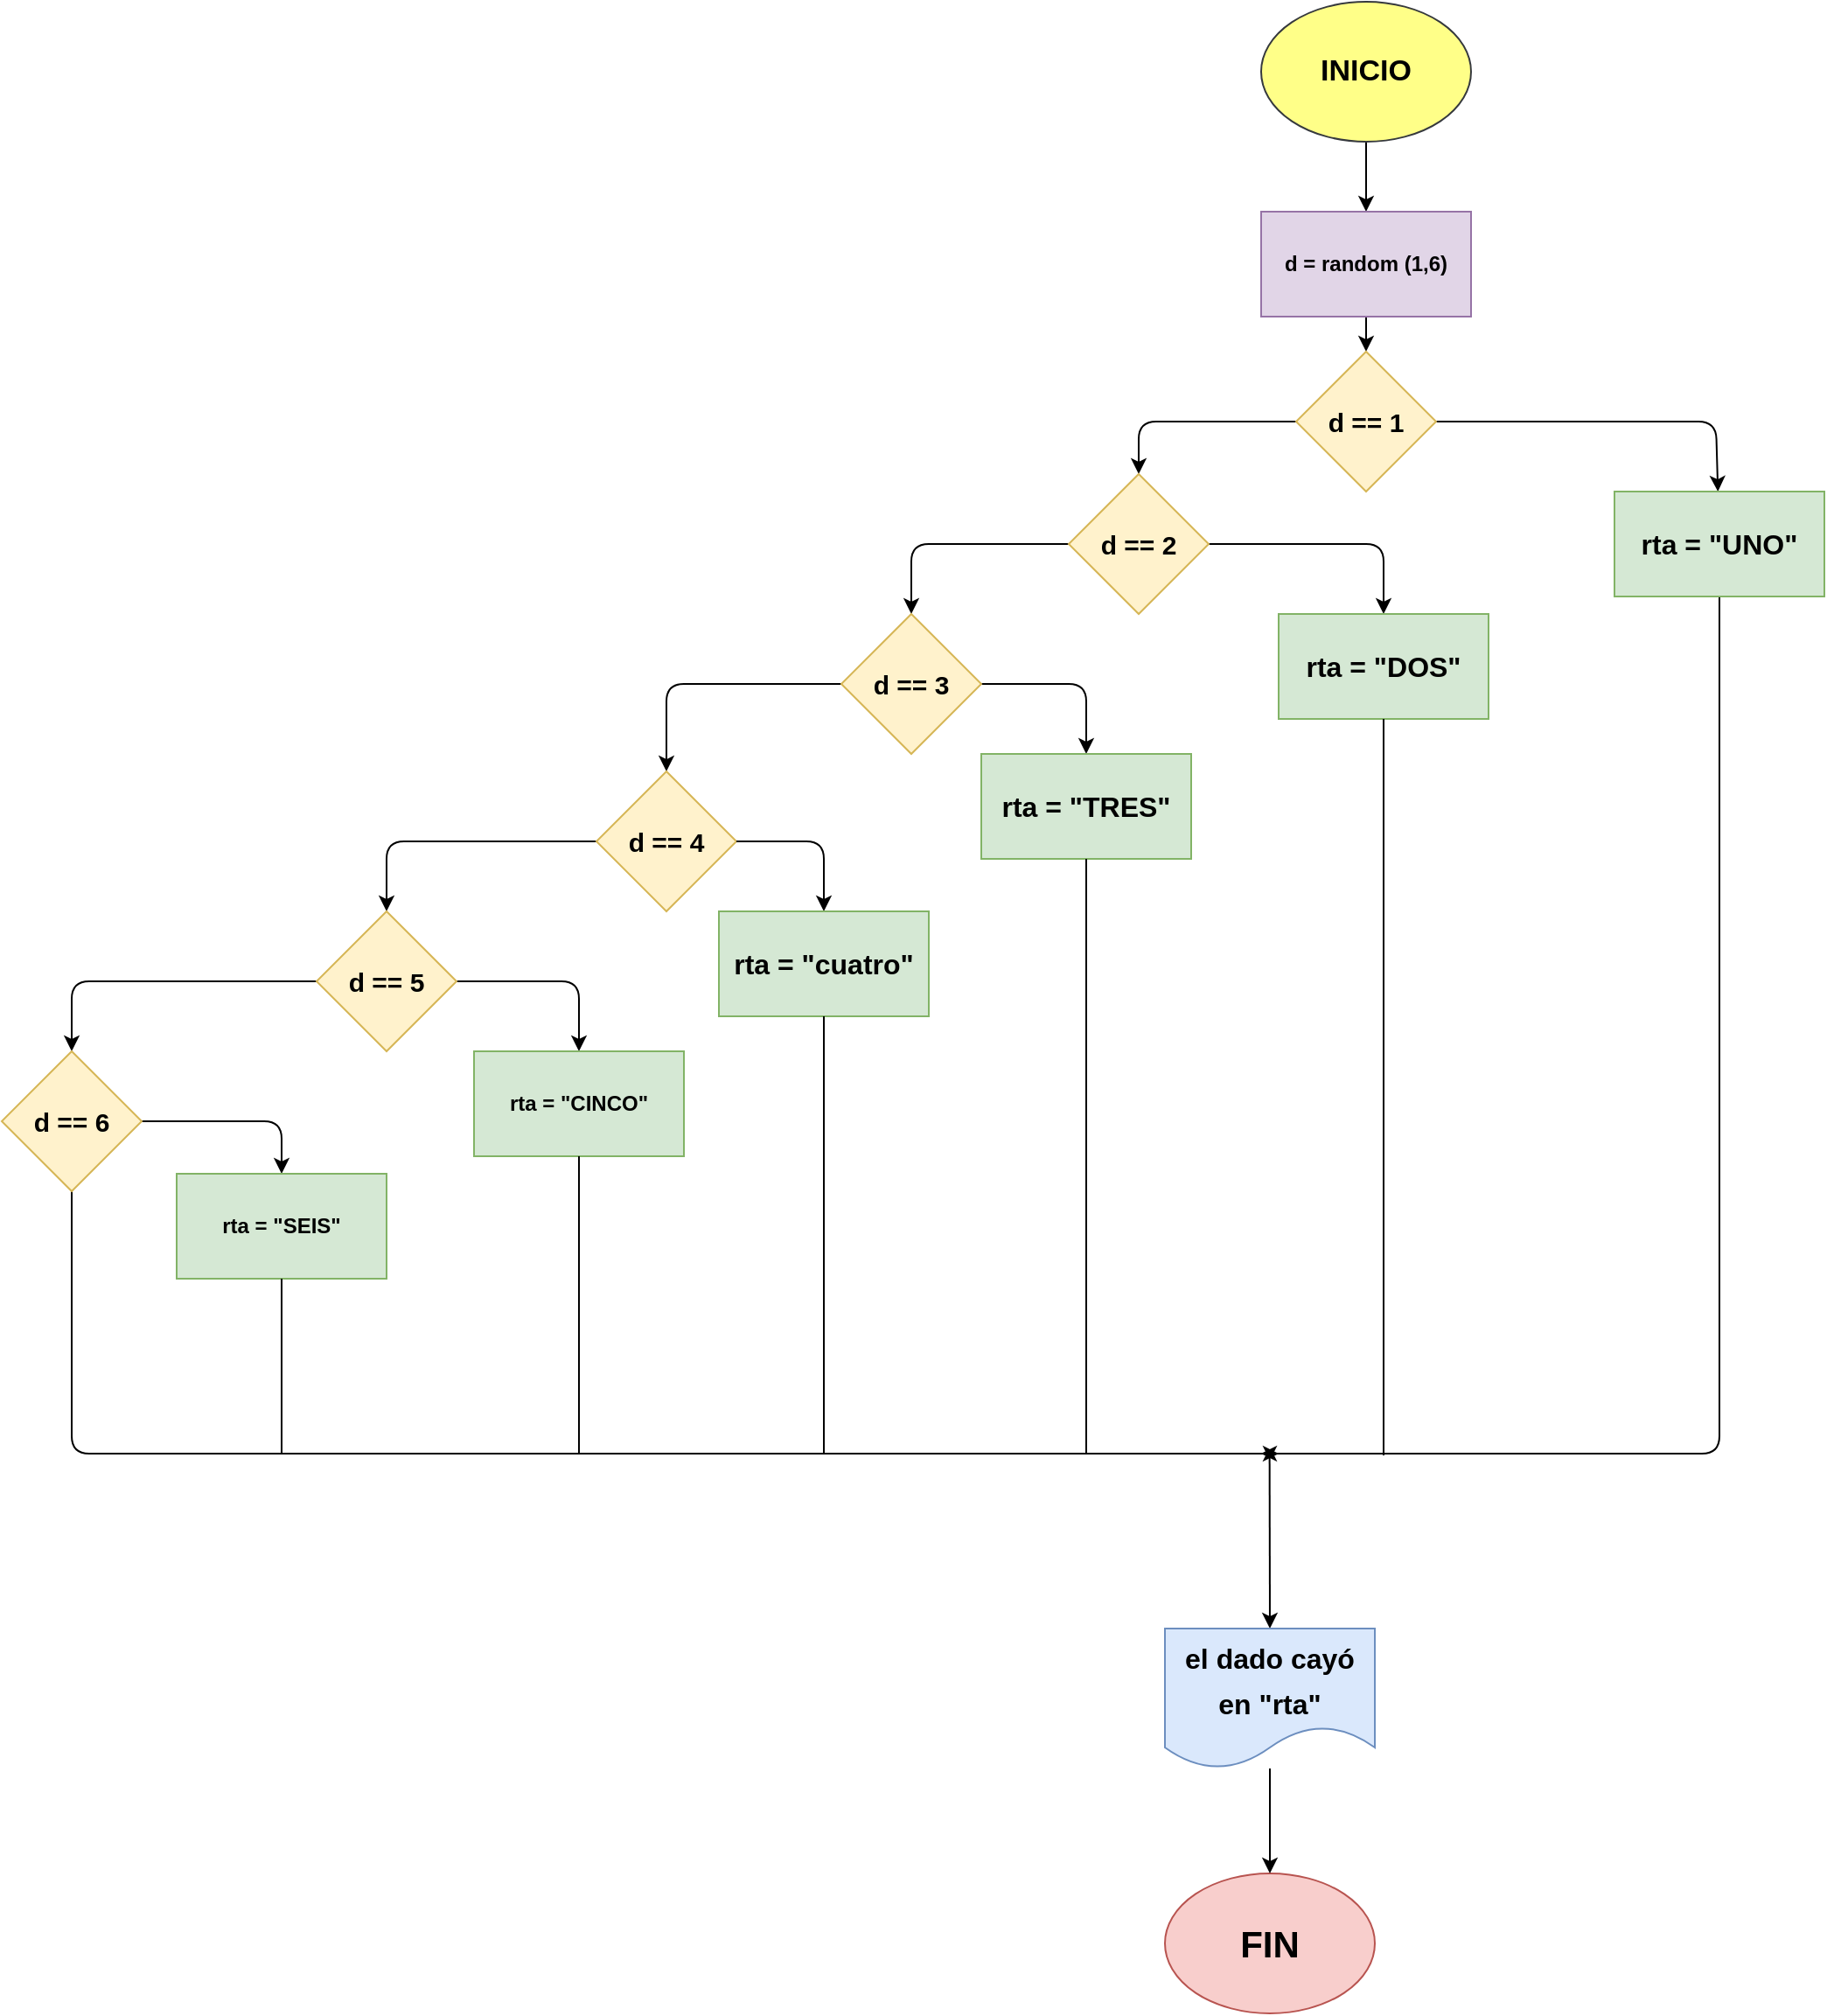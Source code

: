 <mxfile>
    <diagram id="hL_KYoKo7bMQmzgPuICg" name="Página-1">
        <mxGraphModel dx="2433" dy="484" grid="1" gridSize="10" guides="1" tooltips="1" connect="1" arrows="1" fold="1" page="1" pageScale="1" pageWidth="1654" pageHeight="2336" math="0" shadow="0">
            <root>
                <mxCell id="0"/>
                <mxCell id="1" parent="0"/>
                <mxCell id="4" value="" style="edgeStyle=none;html=1;" edge="1" parent="1" source="2" target="3">
                    <mxGeometry relative="1" as="geometry"/>
                </mxCell>
                <mxCell id="2" value="&lt;b&gt;&lt;font style=&quot;font-size: 17px;&quot; color=&quot;#000000&quot;&gt;INICIO&lt;/font&gt;&lt;/b&gt;" style="ellipse;whiteSpace=wrap;html=1;fillColor=#ffff88;strokeColor=#36393d;" vertex="1" parent="1">
                    <mxGeometry x="290" y="40" width="120" height="80" as="geometry"/>
                </mxCell>
                <mxCell id="6" value="" style="edgeStyle=none;html=1;" edge="1" parent="1" source="3" target="5">
                    <mxGeometry relative="1" as="geometry"/>
                </mxCell>
                <mxCell id="3" value="&lt;font color=&quot;#000000&quot;&gt;&lt;b&gt;d = random (1,6)&lt;/b&gt;&lt;/font&gt;" style="whiteSpace=wrap;html=1;fillColor=#e1d5e7;strokeColor=#9673a6;" vertex="1" parent="1">
                    <mxGeometry x="290" y="160" width="120" height="60" as="geometry"/>
                </mxCell>
                <mxCell id="8" value="" style="edgeStyle=none;html=1;fontSize=15;fontColor=#000000;" edge="1" parent="1" source="5" target="7">
                    <mxGeometry relative="1" as="geometry">
                        <Array as="points">
                            <mxPoint x="550" y="280"/>
                        </Array>
                    </mxGeometry>
                </mxCell>
                <mxCell id="10" value="" style="edgeStyle=none;html=1;fontSize=15;fontColor=#000000;" edge="1" parent="1" source="5" target="9">
                    <mxGeometry relative="1" as="geometry">
                        <Array as="points">
                            <mxPoint x="220" y="280"/>
                        </Array>
                    </mxGeometry>
                </mxCell>
                <mxCell id="5" value="&lt;b&gt;&lt;font style=&quot;font-size: 15px;&quot; color=&quot;#000000&quot;&gt;d == 1&lt;/font&gt;&lt;/b&gt;" style="rhombus;whiteSpace=wrap;html=1;fillColor=#fff2cc;strokeColor=#d6b656;" vertex="1" parent="1">
                    <mxGeometry x="310" y="240" width="80" height="80" as="geometry"/>
                </mxCell>
                <mxCell id="34" style="edgeStyle=none;html=1;fontSize=16;fontColor=#000000;" edge="1" parent="1" source="7">
                    <mxGeometry relative="1" as="geometry">
                        <mxPoint x="290" y="870" as="targetPoint"/>
                        <Array as="points">
                            <mxPoint x="552" y="870"/>
                        </Array>
                    </mxGeometry>
                </mxCell>
                <mxCell id="7" value="&lt;font size=&quot;1&quot; color=&quot;#000000&quot;&gt;&lt;b style=&quot;font-size: 16px;&quot;&gt;rta = &quot;UNO&quot;&lt;/b&gt;&lt;/font&gt;" style="whiteSpace=wrap;html=1;fillColor=#d5e8d4;strokeColor=#82b366;" vertex="1" parent="1">
                    <mxGeometry x="492" y="320" width="120" height="60" as="geometry"/>
                </mxCell>
                <mxCell id="15" style="edgeStyle=none;html=1;entryX=0.5;entryY=0;entryDx=0;entryDy=0;fontSize=15;fontColor=#000000;" edge="1" parent="1" source="9" target="14">
                    <mxGeometry relative="1" as="geometry">
                        <Array as="points">
                            <mxPoint x="360" y="350"/>
                        </Array>
                    </mxGeometry>
                </mxCell>
                <mxCell id="17" value="" style="edgeStyle=none;html=1;fontSize=16;fontColor=#000000;" edge="1" parent="1" source="9" target="16">
                    <mxGeometry relative="1" as="geometry">
                        <Array as="points">
                            <mxPoint x="90" y="350"/>
                        </Array>
                    </mxGeometry>
                </mxCell>
                <mxCell id="9" value="&lt;b&gt;&lt;font style=&quot;font-size: 15px;&quot; color=&quot;#000000&quot;&gt;d == 2&lt;/font&gt;&lt;/b&gt;" style="rhombus;whiteSpace=wrap;html=1;fillColor=#fff2cc;strokeColor=#d6b656;" vertex="1" parent="1">
                    <mxGeometry x="180" y="310" width="80" height="80" as="geometry"/>
                </mxCell>
                <mxCell id="14" value="&lt;b&gt;&lt;font style=&quot;font-size: 16px;&quot; color=&quot;#000000&quot;&gt;rta = &quot;DOS&quot;&lt;/font&gt;&lt;/b&gt;" style="rounded=0;whiteSpace=wrap;html=1;fontSize=15;fillColor=#d5e8d4;strokeColor=#82b366;" vertex="1" parent="1">
                    <mxGeometry x="300" y="390" width="120" height="60" as="geometry"/>
                </mxCell>
                <mxCell id="20" value="" style="edgeStyle=none;html=1;fontSize=16;fontColor=#000000;" edge="1" parent="1" source="16" target="19">
                    <mxGeometry relative="1" as="geometry">
                        <Array as="points">
                            <mxPoint x="190" y="430"/>
                        </Array>
                    </mxGeometry>
                </mxCell>
                <mxCell id="22" value="" style="edgeStyle=none;html=1;fontSize=16;fontColor=#000000;" edge="1" parent="1" source="16" target="21">
                    <mxGeometry relative="1" as="geometry">
                        <Array as="points">
                            <mxPoint x="-50" y="430"/>
                        </Array>
                    </mxGeometry>
                </mxCell>
                <mxCell id="16" value="&lt;b&gt;&lt;font style=&quot;font-size: 15px;&quot; color=&quot;#000000&quot;&gt;d == 3&lt;/font&gt;&lt;/b&gt;" style="rhombus;whiteSpace=wrap;html=1;fillColor=#fff2cc;strokeColor=#d6b656;" vertex="1" parent="1">
                    <mxGeometry x="50" y="390" width="80" height="80" as="geometry"/>
                </mxCell>
                <mxCell id="19" value="&lt;b&gt;&lt;font style=&quot;font-size: 16px;&quot; color=&quot;#000000&quot;&gt;rta = &quot;TRES&quot;&lt;/font&gt;&lt;/b&gt;" style="whiteSpace=wrap;html=1;fillColor=#d5e8d4;strokeColor=#82b366;" vertex="1" parent="1">
                    <mxGeometry x="130" y="470" width="120" height="60" as="geometry"/>
                </mxCell>
                <mxCell id="26" value="" style="edgeStyle=none;html=1;fontSize=16;fontColor=#000000;" edge="1" parent="1" source="21" target="25">
                    <mxGeometry relative="1" as="geometry">
                        <Array as="points">
                            <mxPoint x="-210" y="520"/>
                        </Array>
                    </mxGeometry>
                </mxCell>
                <mxCell id="21" value="&lt;b&gt;&lt;font style=&quot;font-size: 15px;&quot; color=&quot;#000000&quot;&gt;d == 4&lt;/font&gt;&lt;/b&gt;" style="rhombus;whiteSpace=wrap;html=1;fillColor=#fff2cc;strokeColor=#d6b656;" vertex="1" parent="1">
                    <mxGeometry x="-90" y="480" width="80" height="80" as="geometry"/>
                </mxCell>
                <mxCell id="24" style="edgeStyle=none;html=1;entryX=0.5;entryY=0;entryDx=0;entryDy=0;fontSize=16;fontColor=#000000;exitX=1;exitY=0.5;exitDx=0;exitDy=0;" edge="1" parent="1" source="21" target="23">
                    <mxGeometry relative="1" as="geometry">
                        <mxPoint x="90" y="530" as="sourcePoint"/>
                        <Array as="points">
                            <mxPoint x="40" y="520"/>
                        </Array>
                    </mxGeometry>
                </mxCell>
                <mxCell id="23" value="&lt;b&gt;&lt;font style=&quot;font-size: 16px;&quot; color=&quot;#000000&quot;&gt;rta = &quot;cuatro&quot;&lt;/font&gt;&lt;/b&gt;" style="whiteSpace=wrap;html=1;fillColor=#d5e8d4;strokeColor=#82b366;" vertex="1" parent="1">
                    <mxGeometry x="-20" y="560" width="120" height="60" as="geometry"/>
                </mxCell>
                <mxCell id="28" style="edgeStyle=none;html=1;entryX=0.5;entryY=0;entryDx=0;entryDy=0;fontSize=16;fontColor=#000000;" edge="1" parent="1" source="25" target="27">
                    <mxGeometry relative="1" as="geometry">
                        <Array as="points">
                            <mxPoint x="-100" y="600"/>
                        </Array>
                    </mxGeometry>
                </mxCell>
                <mxCell id="30" value="" style="edgeStyle=none;html=1;fontSize=16;fontColor=#000000;" edge="1" parent="1" source="25" target="29">
                    <mxGeometry relative="1" as="geometry">
                        <Array as="points">
                            <mxPoint x="-390" y="600"/>
                        </Array>
                    </mxGeometry>
                </mxCell>
                <mxCell id="25" value="&lt;b&gt;&lt;font style=&quot;font-size: 15px;&quot; color=&quot;#000000&quot;&gt;d == 5&lt;/font&gt;&lt;/b&gt;" style="rhombus;whiteSpace=wrap;html=1;fillColor=#fff2cc;strokeColor=#d6b656;" vertex="1" parent="1">
                    <mxGeometry x="-250" y="560" width="80" height="80" as="geometry"/>
                </mxCell>
                <mxCell id="27" value="&lt;b&gt;&lt;font color=&quot;#000000&quot;&gt;rta = &quot;CINCO&quot;&lt;/font&gt;&lt;/b&gt;" style="whiteSpace=wrap;html=1;fillColor=#d5e8d4;strokeColor=#82b366;" vertex="1" parent="1">
                    <mxGeometry x="-160" y="640" width="120" height="60" as="geometry"/>
                </mxCell>
                <mxCell id="32" value="" style="edgeStyle=none;html=1;fontSize=16;fontColor=#000000;" edge="1" parent="1" source="29" target="33">
                    <mxGeometry relative="1" as="geometry">
                        <mxPoint x="-270" y="710" as="targetPoint"/>
                        <Array as="points">
                            <mxPoint x="-270" y="680"/>
                        </Array>
                    </mxGeometry>
                </mxCell>
                <mxCell id="35" style="edgeStyle=none;html=1;fontSize=16;fontColor=#000000;" edge="1" parent="1" source="29">
                    <mxGeometry relative="1" as="geometry">
                        <mxPoint x="300" y="870" as="targetPoint"/>
                        <Array as="points">
                            <mxPoint x="-390" y="870"/>
                        </Array>
                    </mxGeometry>
                </mxCell>
                <mxCell id="29" value="&lt;b&gt;&lt;font style=&quot;font-size: 15px;&quot; color=&quot;#000000&quot;&gt;d == 6&lt;/font&gt;&lt;/b&gt;" style="rhombus;whiteSpace=wrap;html=1;fillColor=#fff2cc;strokeColor=#d6b656;" vertex="1" parent="1">
                    <mxGeometry x="-430" y="640" width="80" height="80" as="geometry"/>
                </mxCell>
                <mxCell id="33" value="&lt;b&gt;&lt;font color=&quot;#000000&quot;&gt;rta = &quot;SEIS&quot;&lt;/font&gt;&lt;/b&gt;" style="whiteSpace=wrap;html=1;fillColor=#d5e8d4;strokeColor=#82b366;" vertex="1" parent="1">
                    <mxGeometry x="-330" y="710" width="120" height="60" as="geometry"/>
                </mxCell>
                <mxCell id="36" value="" style="endArrow=none;html=1;fontSize=16;fontColor=#000000;exitX=0.5;exitY=1;exitDx=0;exitDy=0;" edge="1" parent="1" source="33">
                    <mxGeometry width="50" height="50" relative="1" as="geometry">
                        <mxPoint x="-110" y="730" as="sourcePoint"/>
                        <mxPoint x="-270" y="870" as="targetPoint"/>
                    </mxGeometry>
                </mxCell>
                <mxCell id="38" value="" style="endArrow=none;html=1;fontSize=16;fontColor=#000000;exitX=0.5;exitY=1;exitDx=0;exitDy=0;" edge="1" parent="1" source="27">
                    <mxGeometry width="50" height="50" relative="1" as="geometry">
                        <mxPoint x="-110" y="730" as="sourcePoint"/>
                        <mxPoint x="-100" y="870" as="targetPoint"/>
                    </mxGeometry>
                </mxCell>
                <mxCell id="39" value="" style="endArrow=none;html=1;fontSize=16;fontColor=#000000;entryX=0.5;entryY=1;entryDx=0;entryDy=0;" edge="1" parent="1" target="23">
                    <mxGeometry width="50" height="50" relative="1" as="geometry">
                        <mxPoint x="40" y="870" as="sourcePoint"/>
                        <mxPoint x="100" y="690" as="targetPoint"/>
                    </mxGeometry>
                </mxCell>
                <mxCell id="40" value="" style="endArrow=none;html=1;fontSize=16;fontColor=#000000;entryX=0.5;entryY=1;entryDx=0;entryDy=0;" edge="1" parent="1" target="19">
                    <mxGeometry width="50" height="50" relative="1" as="geometry">
                        <mxPoint x="190" y="870" as="sourcePoint"/>
                        <mxPoint x="220" y="600" as="targetPoint"/>
                    </mxGeometry>
                </mxCell>
                <mxCell id="41" value="" style="endArrow=none;html=1;fontSize=16;fontColor=#000000;" edge="1" parent="1" target="14">
                    <mxGeometry width="50" height="50" relative="1" as="geometry">
                        <mxPoint x="360" y="871" as="sourcePoint"/>
                        <mxPoint x="410" y="560" as="targetPoint"/>
                    </mxGeometry>
                </mxCell>
                <mxCell id="42" value="" style="endArrow=classic;html=1;fontSize=16;fontColor=#000000;entryX=0.5;entryY=0;entryDx=0;entryDy=0;" edge="1" parent="1" target="44">
                    <mxGeometry width="50" height="50" relative="1" as="geometry">
                        <mxPoint x="294.82" y="870" as="sourcePoint"/>
                        <mxPoint x="294.82" y="960" as="targetPoint"/>
                    </mxGeometry>
                </mxCell>
                <mxCell id="43" value="&lt;b&gt;&lt;font color=&quot;#000000&quot; style=&quot;font-size: 21px;&quot;&gt;FIN&lt;/font&gt;&lt;/b&gt;" style="ellipse;whiteSpace=wrap;html=1;fontSize=16;fillColor=#f8cecc;strokeColor=#b85450;" vertex="1" parent="1">
                    <mxGeometry x="235" y="1110" width="120" height="80" as="geometry"/>
                </mxCell>
                <mxCell id="45" style="edgeStyle=none;html=1;entryX=0.5;entryY=0;entryDx=0;entryDy=0;fontSize=21;fontColor=#000000;" edge="1" parent="1" source="44" target="43">
                    <mxGeometry relative="1" as="geometry"/>
                </mxCell>
                <mxCell id="44" value="&lt;font color=&quot;#000000&quot; style=&quot;font-size: 16px;&quot;&gt;&lt;b&gt;el dado cayó en &quot;rta&quot;&lt;/b&gt;&lt;/font&gt;" style="shape=document;whiteSpace=wrap;html=1;boundedLbl=1;fontSize=21;fillColor=#dae8fc;strokeColor=#6c8ebf;" vertex="1" parent="1">
                    <mxGeometry x="235" y="970" width="120" height="80" as="geometry"/>
                </mxCell>
            </root>
        </mxGraphModel>
    </diagram>
</mxfile>